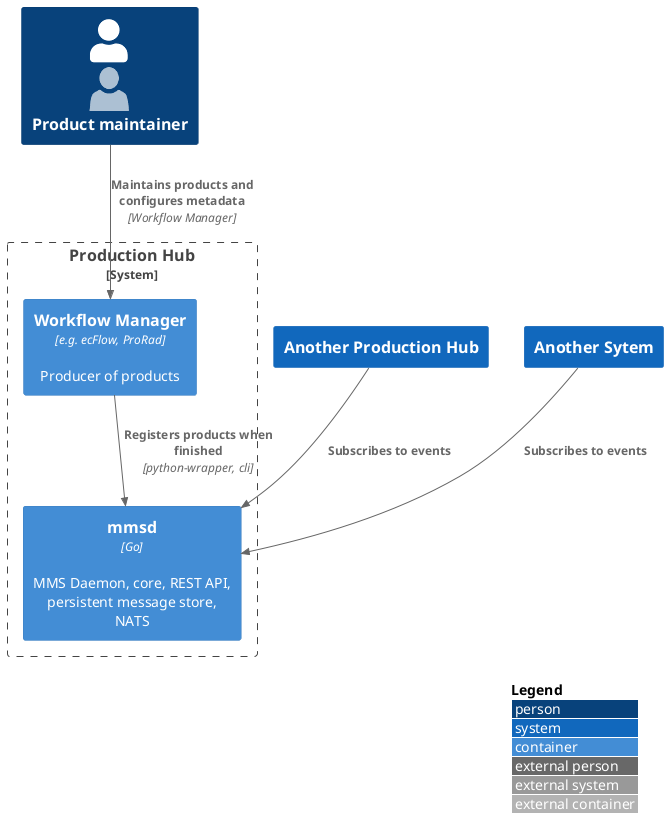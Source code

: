 @startuml productionHub
!include <C4/C4_Container>
!include <office/Users/user.puml>

LAYOUT_WITH_LEGEND()
'LAYOUT_LEFT_RIGHT

Person(product_maintainer, "<$user> \n Product maintainer")

System_Boundary(production_hub, "Production Hub") {
    Container(wm,"Workflow Manager","e.g. ecFlow, ProRad","Producer of products")
    Container(mmsd,"mmsd","Go","MMS Daemon, core, REST API, persistent message store, NATS")
    'Container(mb, "Message broker","NATS")
}

System(production_hub_2,"Another Production Hub")
System(another_system, "Another Sytem")

Rel(wm,mmsd,"Registers products when finished","python-wrapper, cli")
Rel(product_maintainer, wm, "Maintains products and configures metadata","Workflow Manager")
Rel(another_system, mmsd, "Subscribes to events")
Rel(production_hub_2, mmsd, "Subscribes to events")

@enduml
